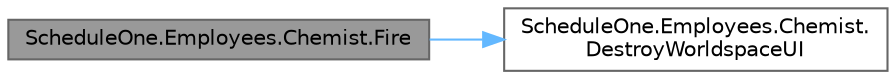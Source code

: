 digraph "ScheduleOne.Employees.Chemist.Fire"
{
 // LATEX_PDF_SIZE
  bgcolor="transparent";
  edge [fontname=Helvetica,fontsize=10,labelfontname=Helvetica,labelfontsize=10];
  node [fontname=Helvetica,fontsize=10,shape=box,height=0.2,width=0.4];
  rankdir="LR";
  Node1 [id="Node000001",label="ScheduleOne.Employees.Chemist.Fire",height=0.2,width=0.4,color="gray40", fillcolor="grey60", style="filled", fontcolor="black",tooltip=" "];
  Node1 -> Node2 [id="edge1_Node000001_Node000002",color="steelblue1",style="solid",tooltip=" "];
  Node2 [id="Node000002",label="ScheduleOne.Employees.Chemist.\lDestroyWorldspaceUI",height=0.2,width=0.4,color="grey40", fillcolor="white", style="filled",URL="$class_schedule_one_1_1_employees_1_1_chemist.html#a49071d9f2493a948f22a4f1b56076942",tooltip=" "];
}
